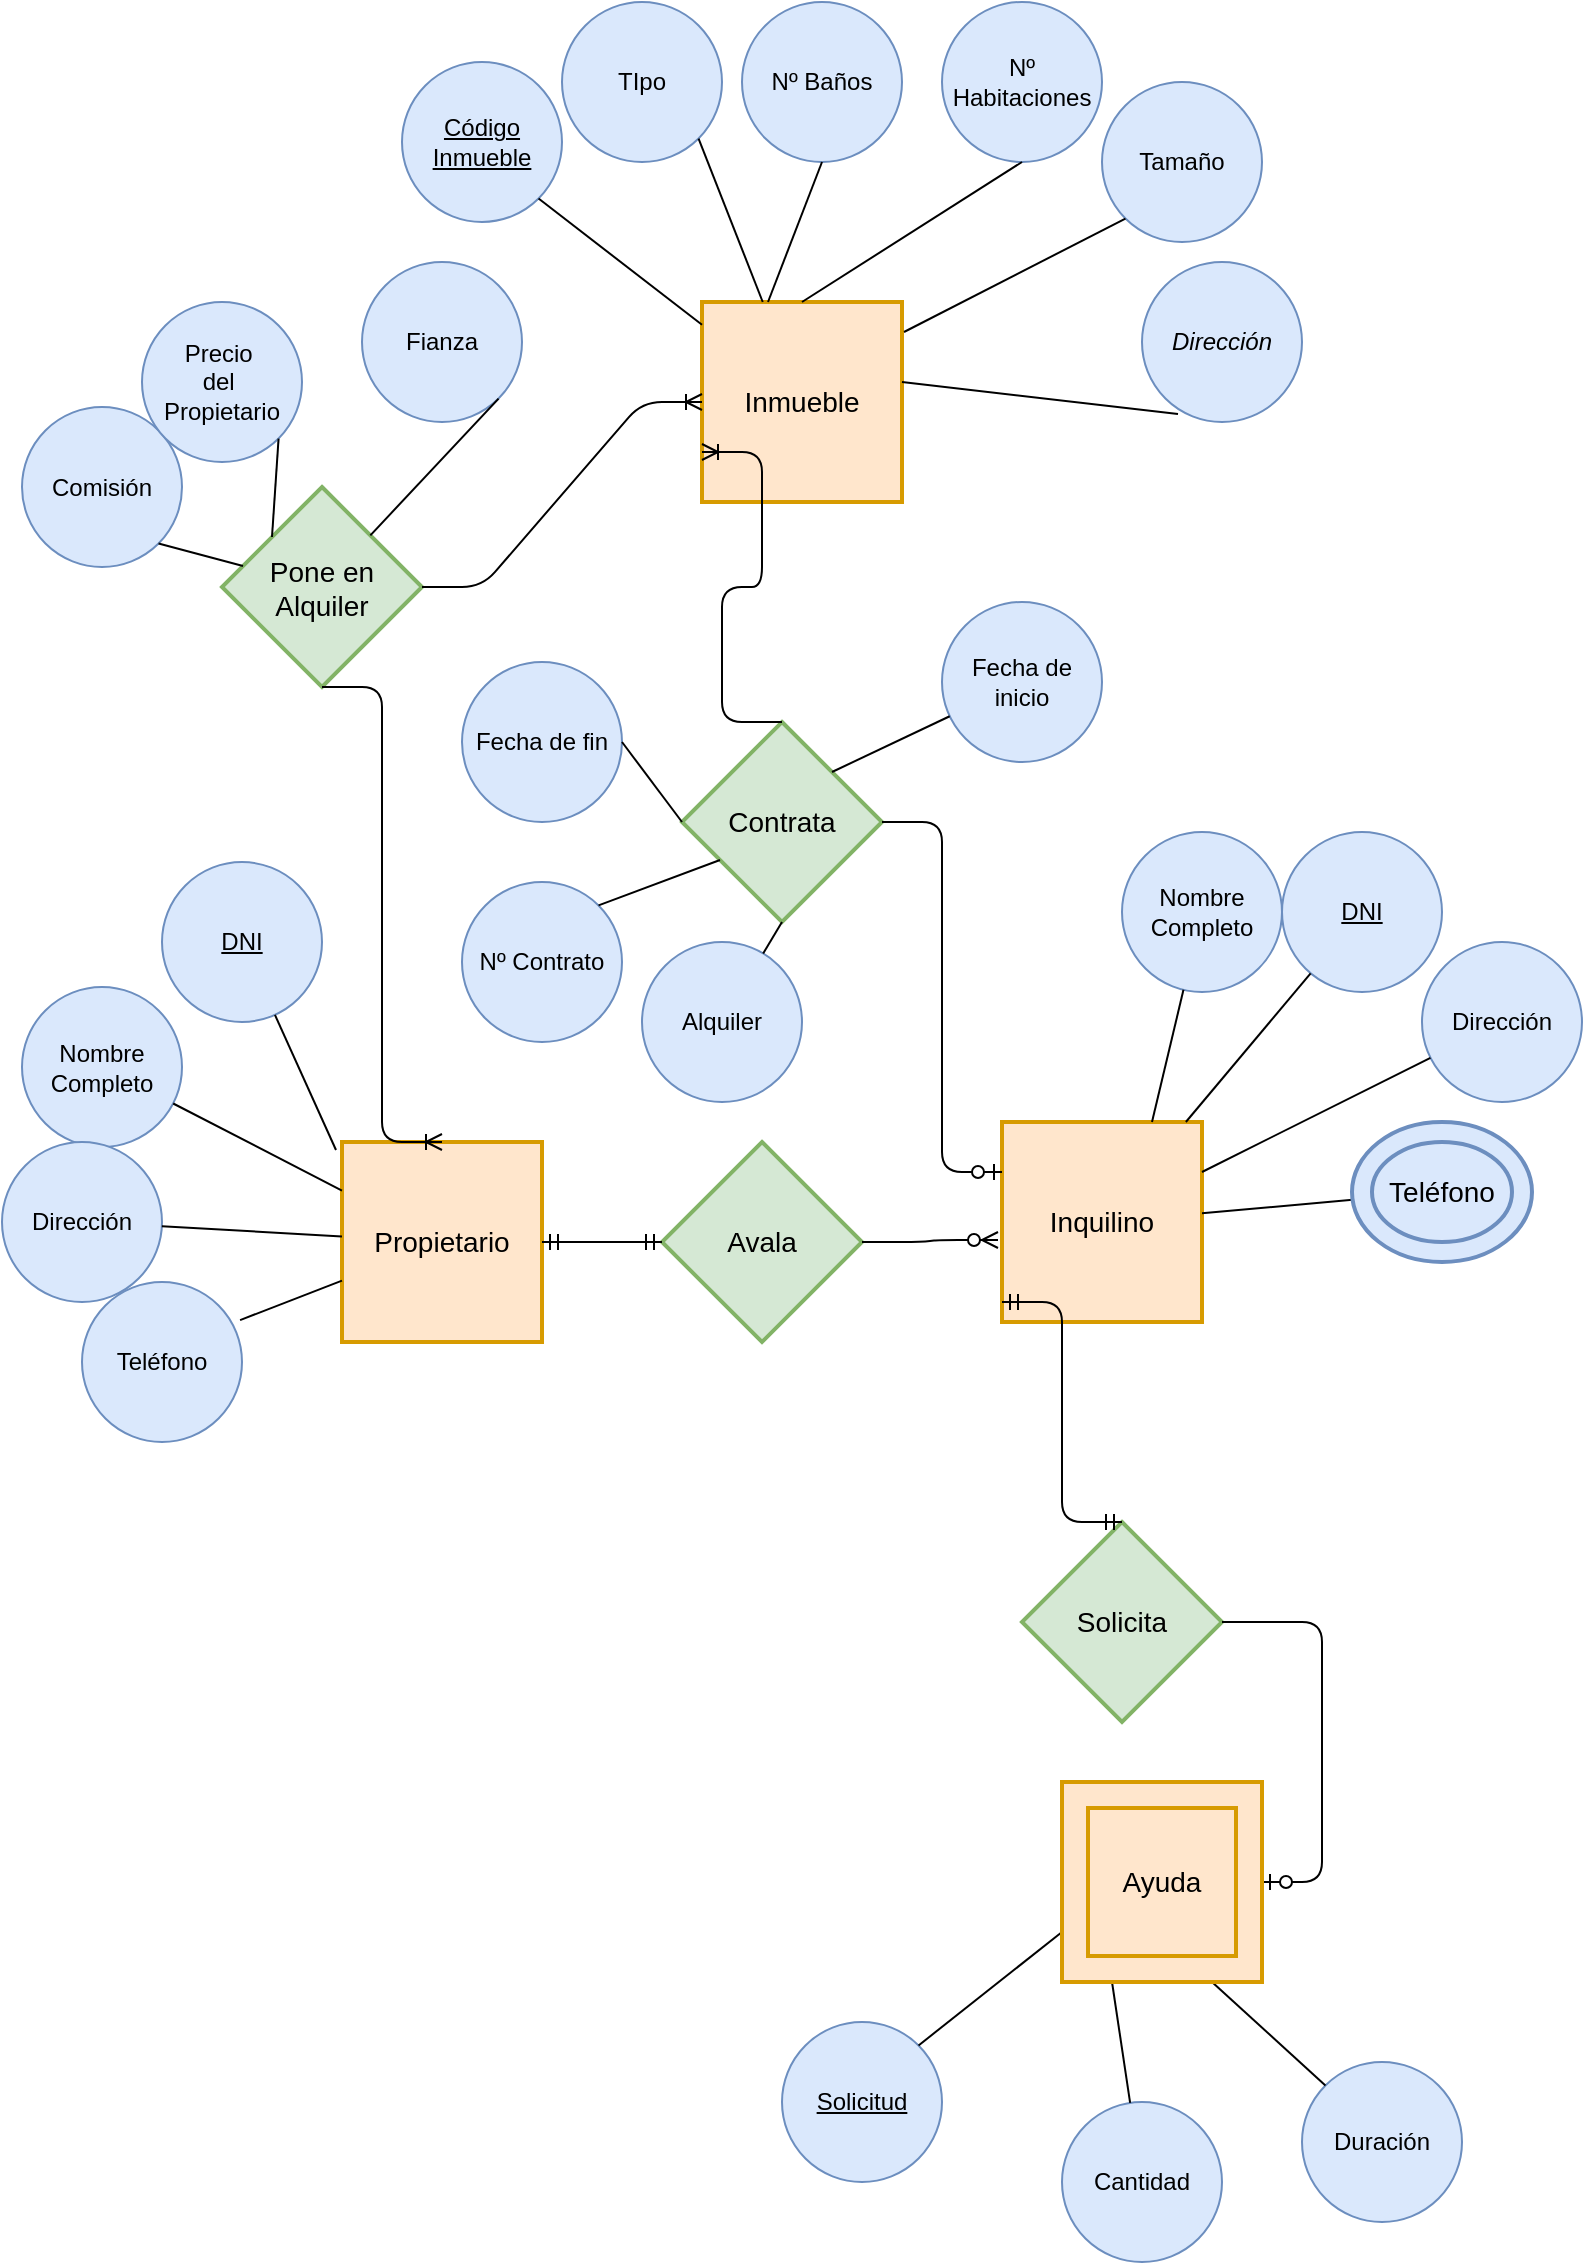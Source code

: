 <mxfile version="12.1.1" type="google" pages="1"><diagram id="SNdUaDsduLBvzhwdJiZV" name="Page-1"><mxGraphModel dx="1306" dy="470" grid="1" gridSize="10" guides="1" tooltips="1" connect="1" arrows="1" fold="1" page="1" pageScale="1" pageWidth="827" pageHeight="1169" math="0" shadow="0"><root><mxCell id="0"/><mxCell id="1" parent="0"/><mxCell id="9bPmbZM_afVlqbVSWpDs-1" value="Inmueble" style="strokeWidth=2;whiteSpace=wrap;html=1;align=center;fontSize=14;fillColor=#ffe6cc;strokeColor=#d79b00;" vertex="1" parent="1"><mxGeometry x="380" y="160" width="100" height="100" as="geometry"/></mxCell><mxCell id="9bPmbZM_afVlqbVSWpDs-2" value="Propietario" style="strokeWidth=2;whiteSpace=wrap;html=1;align=center;fontSize=14;fillColor=#ffe6cc;strokeColor=#d79b00;" vertex="1" parent="1"><mxGeometry x="200" y="580" width="100" height="100" as="geometry"/></mxCell><mxCell id="9bPmbZM_afVlqbVSWpDs-4" value="Nº Habitaciones" style="ellipse;whiteSpace=wrap;html=1;aspect=fixed;fillColor=#dae8fc;strokeColor=#6c8ebf;" vertex="1" parent="1"><mxGeometry x="500" y="10" width="80" height="80" as="geometry"/></mxCell><mxCell id="9bPmbZM_afVlqbVSWpDs-5" value="Tamaño" style="ellipse;whiteSpace=wrap;html=1;aspect=fixed;fillColor=#dae8fc;strokeColor=#6c8ebf;" vertex="1" parent="1"><mxGeometry x="580" y="50" width="80" height="80" as="geometry"/></mxCell><mxCell id="9bPmbZM_afVlqbVSWpDs-6" value="Nº Baños" style="ellipse;whiteSpace=wrap;html=1;aspect=fixed;fillColor=#dae8fc;strokeColor=#6c8ebf;" vertex="1" parent="1"><mxGeometry x="400" y="10" width="80" height="80" as="geometry"/></mxCell><mxCell id="9bPmbZM_afVlqbVSWpDs-7" value="Dirección" style="ellipse;whiteSpace=wrap;html=1;aspect=fixed;fontStyle=2;fillColor=#dae8fc;strokeColor=#6c8ebf;" vertex="1" parent="1"><mxGeometry x="600" y="140" width="80" height="80" as="geometry"/></mxCell><mxCell id="9bPmbZM_afVlqbVSWpDs-8" value="&lt;u&gt;Código Inmueble&lt;/u&gt;" style="ellipse;whiteSpace=wrap;html=1;aspect=fixed;fillColor=#dae8fc;strokeColor=#6c8ebf;" vertex="1" parent="1"><mxGeometry x="230" y="40" width="80" height="80" as="geometry"/></mxCell><mxCell id="9bPmbZM_afVlqbVSWpDs-9" value="TIpo" style="ellipse;whiteSpace=wrap;html=1;aspect=fixed;fillColor=#dae8fc;strokeColor=#6c8ebf;" vertex="1" parent="1"><mxGeometry x="310" y="10" width="80" height="80" as="geometry"/></mxCell><mxCell id="9bPmbZM_afVlqbVSWpDs-10" value="" style="endArrow=none;html=1;exitX=1;exitY=1;exitDx=0;exitDy=0;" edge="1" parent="1" source="9bPmbZM_afVlqbVSWpDs-8" target="9bPmbZM_afVlqbVSWpDs-1"><mxGeometry width="50" height="50" relative="1" as="geometry"><mxPoint x="285" y="255" as="sourcePoint"/><mxPoint x="335" y="205" as="targetPoint"/></mxGeometry></mxCell><mxCell id="9bPmbZM_afVlqbVSWpDs-11" value="" style="endArrow=none;html=1;entryX=0.225;entryY=0.95;entryDx=0;entryDy=0;entryPerimeter=0;exitX=1;exitY=0.4;exitDx=0;exitDy=0;exitPerimeter=0;" edge="1" parent="1" source="9bPmbZM_afVlqbVSWpDs-1" target="9bPmbZM_afVlqbVSWpDs-7"><mxGeometry width="50" height="50" relative="1" as="geometry"><mxPoint x="530" y="300" as="sourcePoint"/><mxPoint x="580" y="250" as="targetPoint"/></mxGeometry></mxCell><mxCell id="9bPmbZM_afVlqbVSWpDs-12" value="" style="endArrow=none;html=1;entryX=0.5;entryY=1;entryDx=0;entryDy=0;exitX=0.33;exitY=0;exitDx=0;exitDy=0;exitPerimeter=0;" edge="1" parent="1" source="9bPmbZM_afVlqbVSWpDs-1" target="9bPmbZM_afVlqbVSWpDs-6"><mxGeometry width="50" height="50" relative="1" as="geometry"><mxPoint x="390" y="200" as="sourcePoint"/><mxPoint x="440" y="150" as="targetPoint"/></mxGeometry></mxCell><mxCell id="9bPmbZM_afVlqbVSWpDs-13" value="" style="endArrow=none;html=1;entryX=0.5;entryY=1;entryDx=0;entryDy=0;exitX=0.5;exitY=0;exitDx=0;exitDy=0;" edge="1" parent="1" source="9bPmbZM_afVlqbVSWpDs-1" target="9bPmbZM_afVlqbVSWpDs-4"><mxGeometry width="50" height="50" relative="1" as="geometry"><mxPoint x="410" y="180" as="sourcePoint"/><mxPoint x="460" y="130" as="targetPoint"/></mxGeometry></mxCell><mxCell id="9bPmbZM_afVlqbVSWpDs-14" value="" style="endArrow=none;html=1;entryX=1;entryY=1;entryDx=0;entryDy=0;" edge="1" parent="1" source="9bPmbZM_afVlqbVSWpDs-1" target="9bPmbZM_afVlqbVSWpDs-9"><mxGeometry width="50" height="50" relative="1" as="geometry"><mxPoint x="310" y="165" as="sourcePoint"/><mxPoint x="360" y="115" as="targetPoint"/></mxGeometry></mxCell><mxCell id="9bPmbZM_afVlqbVSWpDs-15" value="" style="endArrow=none;html=1;entryX=0;entryY=1;entryDx=0;entryDy=0;exitX=1.01;exitY=0.15;exitDx=0;exitDy=0;exitPerimeter=0;" edge="1" parent="1" source="9bPmbZM_afVlqbVSWpDs-1" target="9bPmbZM_afVlqbVSWpDs-5"><mxGeometry width="50" height="50" relative="1" as="geometry"><mxPoint x="410" y="240" as="sourcePoint"/><mxPoint x="460" y="190" as="targetPoint"/></mxGeometry></mxCell><mxCell id="9bPmbZM_afVlqbVSWpDs-16" value="Pone en Alquiler" style="shape=rhombus;strokeWidth=2;fontSize=17;perimeter=rhombusPerimeter;whiteSpace=wrap;html=1;align=center;fontSize=14;fillColor=#d5e8d4;strokeColor=#82b366;" vertex="1" parent="1"><mxGeometry x="140" y="252.5" width="100" height="100" as="geometry"/></mxCell><mxCell id="9bPmbZM_afVlqbVSWpDs-17" value="Comisión" style="ellipse;whiteSpace=wrap;html=1;aspect=fixed;fillColor=#dae8fc;strokeColor=#6c8ebf;" vertex="1" parent="1"><mxGeometry x="40" y="212.5" width="80" height="80" as="geometry"/></mxCell><mxCell id="9bPmbZM_afVlqbVSWpDs-18" value="" style="endArrow=none;html=1;exitX=1;exitY=1;exitDx=0;exitDy=0;" edge="1" parent="1" source="9bPmbZM_afVlqbVSWpDs-17" target="9bPmbZM_afVlqbVSWpDs-16"><mxGeometry width="50" height="50" relative="1" as="geometry"><mxPoint x="295" y="265" as="sourcePoint"/><mxPoint x="390" y="230" as="targetPoint"/></mxGeometry></mxCell><mxCell id="9bPmbZM_afVlqbVSWpDs-19" value="Fianza" style="ellipse;whiteSpace=wrap;html=1;aspect=fixed;fillColor=#dae8fc;strokeColor=#6c8ebf;" vertex="1" parent="1"><mxGeometry x="210" y="140" width="80" height="80" as="geometry"/></mxCell><mxCell id="9bPmbZM_afVlqbVSWpDs-20" value="" style="endArrow=none;html=1;exitX=1;exitY=1;exitDx=0;exitDy=0;" edge="1" parent="1" source="9bPmbZM_afVlqbVSWpDs-19" target="9bPmbZM_afVlqbVSWpDs-16"><mxGeometry width="50" height="50" relative="1" as="geometry"><mxPoint x="305" y="275" as="sourcePoint"/><mxPoint x="400" y="240" as="targetPoint"/></mxGeometry></mxCell><mxCell id="9bPmbZM_afVlqbVSWpDs-21" value="Precio&amp;nbsp;&lt;br&gt;del&amp;nbsp;&lt;br&gt;Propietario" style="ellipse;whiteSpace=wrap;html=1;aspect=fixed;fillColor=#dae8fc;strokeColor=#6c8ebf;" vertex="1" parent="1"><mxGeometry x="100" y="160" width="80" height="80" as="geometry"/></mxCell><mxCell id="9bPmbZM_afVlqbVSWpDs-22" value="" style="endArrow=none;html=1;entryX=0;entryY=0;entryDx=0;entryDy=0;exitX=1;exitY=1;exitDx=0;exitDy=0;" edge="1" parent="1" source="9bPmbZM_afVlqbVSWpDs-21" target="9bPmbZM_afVlqbVSWpDs-16"><mxGeometry width="50" height="50" relative="1" as="geometry"><mxPoint x="105" y="297.5" as="sourcePoint"/><mxPoint x="187" y="297.5" as="targetPoint"/></mxGeometry></mxCell><mxCell id="9bPmbZM_afVlqbVSWpDs-24" value="" style="edgeStyle=entityRelationEdgeStyle;fontSize=12;html=1;endArrow=ERoneToMany;exitX=1;exitY=0.5;exitDx=0;exitDy=0;" edge="1" parent="1" source="9bPmbZM_afVlqbVSWpDs-16" target="9bPmbZM_afVlqbVSWpDs-1"><mxGeometry width="100" height="100" relative="1" as="geometry"><mxPoint x="270" y="310" as="sourcePoint"/><mxPoint x="370" y="210" as="targetPoint"/></mxGeometry></mxCell><mxCell id="9bPmbZM_afVlqbVSWpDs-25" value="" style="edgeStyle=entityRelationEdgeStyle;fontSize=12;html=1;endArrow=ERoneToMany;entryX=0.5;entryY=0;entryDx=0;entryDy=0;exitX=0.5;exitY=1;exitDx=0;exitDy=0;" edge="1" parent="1" source="9bPmbZM_afVlqbVSWpDs-16" target="9bPmbZM_afVlqbVSWpDs-2"><mxGeometry width="100" height="100" relative="1" as="geometry"><mxPoint x="200" y="353" as="sourcePoint"/><mxPoint x="470" y="352.5" as="targetPoint"/></mxGeometry></mxCell><mxCell id="9bPmbZM_afVlqbVSWpDs-28" value="Nombre Completo" style="ellipse;whiteSpace=wrap;html=1;aspect=fixed;fillColor=#dae8fc;strokeColor=#6c8ebf;" vertex="1" parent="1"><mxGeometry x="40" y="502.5" width="80" height="80" as="geometry"/></mxCell><mxCell id="9bPmbZM_afVlqbVSWpDs-29" value="DNI" style="ellipse;whiteSpace=wrap;html=1;aspect=fixed;fontStyle=4;fillColor=#dae8fc;strokeColor=#6c8ebf;" vertex="1" parent="1"><mxGeometry x="110" y="440" width="80" height="80" as="geometry"/></mxCell><mxCell id="9bPmbZM_afVlqbVSWpDs-30" value="Dirección" style="ellipse;whiteSpace=wrap;html=1;aspect=fixed;fillColor=#dae8fc;strokeColor=#6c8ebf;" vertex="1" parent="1"><mxGeometry x="30" y="580" width="80" height="80" as="geometry"/></mxCell><mxCell id="9bPmbZM_afVlqbVSWpDs-31" value="Teléfono" style="ellipse;whiteSpace=wrap;html=1;aspect=fixed;fillColor=#dae8fc;strokeColor=#6c8ebf;" vertex="1" parent="1"><mxGeometry x="70" y="650" width="80" height="80" as="geometry"/></mxCell><mxCell id="9bPmbZM_afVlqbVSWpDs-32" value="" style="endArrow=none;html=1;" edge="1" parent="1" source="9bPmbZM_afVlqbVSWpDs-28" target="9bPmbZM_afVlqbVSWpDs-2"><mxGeometry width="50" height="50" relative="1" as="geometry"><mxPoint x="101.284" y="479.784" as="sourcePoint"/><mxPoint x="190.077" y="494.423" as="targetPoint"/></mxGeometry></mxCell><mxCell id="9bPmbZM_afVlqbVSWpDs-33" value="" style="endArrow=none;html=1;entryX=-0.03;entryY=0.04;entryDx=0;entryDy=0;entryPerimeter=0;" edge="1" parent="1" source="9bPmbZM_afVlqbVSWpDs-29" target="9bPmbZM_afVlqbVSWpDs-2"><mxGeometry width="50" height="50" relative="1" as="geometry"><mxPoint x="152" y="440" as="sourcePoint"/><mxPoint x="220" y="470" as="targetPoint"/></mxGeometry></mxCell><mxCell id="9bPmbZM_afVlqbVSWpDs-34" value="" style="endArrow=none;html=1;" edge="1" parent="1" source="9bPmbZM_afVlqbVSWpDs-30" target="9bPmbZM_afVlqbVSWpDs-2"><mxGeometry width="50" height="50" relative="1" as="geometry"><mxPoint x="119.515" y="496.21" as="sourcePoint"/><mxPoint x="220" y="512.105" as="targetPoint"/></mxGeometry></mxCell><mxCell id="9bPmbZM_afVlqbVSWpDs-35" value="" style="endArrow=none;html=1;exitX=0.988;exitY=0.238;exitDx=0;exitDy=0;exitPerimeter=0;" edge="1" parent="1" source="9bPmbZM_afVlqbVSWpDs-31" target="9bPmbZM_afVlqbVSWpDs-2"><mxGeometry width="50" height="50" relative="1" as="geometry"><mxPoint x="129.515" y="506.21" as="sourcePoint"/><mxPoint x="230" y="522.105" as="targetPoint"/></mxGeometry></mxCell><mxCell id="9bPmbZM_afVlqbVSWpDs-36" value="Inquilino" style="strokeWidth=2;whiteSpace=wrap;html=1;align=center;fontSize=14;fillColor=#ffe6cc;strokeColor=#d79b00;" vertex="1" parent="1"><mxGeometry x="530" y="570" width="100" height="100" as="geometry"/></mxCell><mxCell id="9bPmbZM_afVlqbVSWpDs-37" value="Nombre Completo" style="ellipse;whiteSpace=wrap;html=1;aspect=fixed;fillColor=#dae8fc;strokeColor=#6c8ebf;" vertex="1" parent="1"><mxGeometry x="590" y="425" width="80" height="80" as="geometry"/></mxCell><mxCell id="9bPmbZM_afVlqbVSWpDs-38" value="DNI" style="ellipse;whiteSpace=wrap;html=1;aspect=fixed;fontStyle=4;fillColor=#dae8fc;strokeColor=#6c8ebf;" vertex="1" parent="1"><mxGeometry x="670" y="425" width="80" height="80" as="geometry"/></mxCell><mxCell id="9bPmbZM_afVlqbVSWpDs-39" value="Dirección" style="ellipse;whiteSpace=wrap;html=1;aspect=fixed;fillColor=#dae8fc;strokeColor=#6c8ebf;" vertex="1" parent="1"><mxGeometry x="740" y="480" width="80" height="80" as="geometry"/></mxCell><mxCell id="9bPmbZM_afVlqbVSWpDs-41" value="" style="endArrow=none;html=1;entryX=0.75;entryY=0;entryDx=0;entryDy=0;" edge="1" parent="1" source="9bPmbZM_afVlqbVSWpDs-37" target="9bPmbZM_afVlqbVSWpDs-36"><mxGeometry width="50" height="50" relative="1" as="geometry"><mxPoint x="691.284" y="459.784" as="sourcePoint"/><mxPoint x="643.333" y="430" as="targetPoint"/></mxGeometry></mxCell><mxCell id="9bPmbZM_afVlqbVSWpDs-42" value="" style="endArrow=none;html=1;" edge="1" parent="1" source="9bPmbZM_afVlqbVSWpDs-38" target="9bPmbZM_afVlqbVSWpDs-36"><mxGeometry width="50" height="50" relative="1" as="geometry"><mxPoint x="699.515" y="422.21" as="sourcePoint"/><mxPoint x="710" y="448.293" as="targetPoint"/></mxGeometry></mxCell><mxCell id="9bPmbZM_afVlqbVSWpDs-43" value="" style="endArrow=none;html=1;" edge="1" parent="1" source="9bPmbZM_afVlqbVSWpDs-39" target="9bPmbZM_afVlqbVSWpDs-36"><mxGeometry width="50" height="50" relative="1" as="geometry"><mxPoint x="709.515" y="476.21" as="sourcePoint"/><mxPoint x="710" y="505" as="targetPoint"/></mxGeometry></mxCell><mxCell id="9bPmbZM_afVlqbVSWpDs-44" value="" style="endArrow=none;html=1;" edge="1" parent="1" source="9bPmbZM_afVlqbVSWpDs-45" target="9bPmbZM_afVlqbVSWpDs-36"><mxGeometry width="50" height="50" relative="1" as="geometry"><mxPoint x="725.019" y="560.601" as="sourcePoint"/><mxPoint x="710" y="520.829" as="targetPoint"/></mxGeometry></mxCell><mxCell id="9bPmbZM_afVlqbVSWpDs-45" value="Teléfono" style="ellipse;shape=doubleEllipse;margin=10;strokeWidth=2;fontSize=14;whiteSpace=wrap;html=1;align=center;fillColor=#dae8fc;strokeColor=#6c8ebf;" vertex="1" parent="1"><mxGeometry x="705" y="570" width="90" height="70" as="geometry"/></mxCell><mxCell id="9bPmbZM_afVlqbVSWpDs-46" value="Avala" style="shape=rhombus;strokeWidth=2;fontSize=17;perimeter=rhombusPerimeter;whiteSpace=wrap;html=1;align=center;fontSize=14;fillColor=#d5e8d4;strokeColor=#82b366;" vertex="1" parent="1"><mxGeometry x="360" y="580" width="100" height="100" as="geometry"/></mxCell><mxCell id="9bPmbZM_afVlqbVSWpDs-47" value="" style="edgeStyle=entityRelationEdgeStyle;fontSize=12;html=1;endArrow=ERmandOne;startArrow=ERmandOne;entryX=0;entryY=0.5;entryDx=0;entryDy=0;exitX=1;exitY=0.5;exitDx=0;exitDy=0;" edge="1" parent="1" source="9bPmbZM_afVlqbVSWpDs-2" target="9bPmbZM_afVlqbVSWpDs-46"><mxGeometry width="100" height="100" relative="1" as="geometry"><mxPoint x="40" y="770" as="sourcePoint"/><mxPoint x="140" y="670" as="targetPoint"/></mxGeometry></mxCell><mxCell id="9bPmbZM_afVlqbVSWpDs-48" value="" style="edgeStyle=entityRelationEdgeStyle;fontSize=12;html=1;endArrow=ERzeroToMany;endFill=1;exitX=1;exitY=0.5;exitDx=0;exitDy=0;entryX=-0.02;entryY=0.59;entryDx=0;entryDy=0;entryPerimeter=0;" edge="1" parent="1" source="9bPmbZM_afVlqbVSWpDs-46" target="9bPmbZM_afVlqbVSWpDs-36"><mxGeometry width="100" height="100" relative="1" as="geometry"><mxPoint x="40" y="770" as="sourcePoint"/><mxPoint x="140" y="670" as="targetPoint"/></mxGeometry></mxCell><mxCell id="9bPmbZM_afVlqbVSWpDs-49" value="Contrata" style="shape=rhombus;strokeWidth=2;fontSize=17;perimeter=rhombusPerimeter;whiteSpace=wrap;html=1;align=center;fontSize=14;fillColor=#d5e8d4;strokeColor=#82b366;" vertex="1" parent="1"><mxGeometry x="370" y="370" width="100" height="100" as="geometry"/></mxCell><mxCell id="9bPmbZM_afVlqbVSWpDs-50" value="Nº Contrato" style="ellipse;whiteSpace=wrap;html=1;aspect=fixed;fillColor=#dae8fc;strokeColor=#6c8ebf;" vertex="1" parent="1"><mxGeometry x="260" y="450" width="80" height="80" as="geometry"/></mxCell><mxCell id="9bPmbZM_afVlqbVSWpDs-51" value="Fecha de inicio" style="ellipse;whiteSpace=wrap;html=1;aspect=fixed;fillColor=#dae8fc;strokeColor=#6c8ebf;" vertex="1" parent="1"><mxGeometry x="500" y="310" width="80" height="80" as="geometry"/></mxCell><mxCell id="9bPmbZM_afVlqbVSWpDs-52" value="Fecha de fin" style="ellipse;whiteSpace=wrap;html=1;aspect=fixed;fillColor=#dae8fc;strokeColor=#6c8ebf;" vertex="1" parent="1"><mxGeometry x="260" y="340" width="80" height="80" as="geometry"/></mxCell><mxCell id="9bPmbZM_afVlqbVSWpDs-53" value="Alquiler" style="ellipse;whiteSpace=wrap;html=1;aspect=fixed;fillColor=#dae8fc;strokeColor=#6c8ebf;" vertex="1" parent="1"><mxGeometry x="350" y="480" width="80" height="80" as="geometry"/></mxCell><mxCell id="9bPmbZM_afVlqbVSWpDs-55" value="" style="endArrow=none;html=1;entryX=1;entryY=0;entryDx=0;entryDy=0;" edge="1" parent="1" source="9bPmbZM_afVlqbVSWpDs-51" target="9bPmbZM_afVlqbVSWpDs-49"><mxGeometry width="50" height="50" relative="1" as="geometry"><mxPoint x="470.235" y="331.912" as="sourcePoint"/><mxPoint x="454.5" y="398" as="targetPoint"/></mxGeometry></mxCell><mxCell id="9bPmbZM_afVlqbVSWpDs-56" value="" style="endArrow=none;html=1;entryX=0;entryY=0.5;entryDx=0;entryDy=0;exitX=1;exitY=0.5;exitDx=0;exitDy=0;" edge="1" parent="1" source="9bPmbZM_afVlqbVSWpDs-52" target="9bPmbZM_afVlqbVSWpDs-49"><mxGeometry width="50" height="50" relative="1" as="geometry"><mxPoint x="380.409" y="378.486" as="sourcePoint"/><mxPoint x="405" y="400" as="targetPoint"/></mxGeometry></mxCell><mxCell id="9bPmbZM_afVlqbVSWpDs-57" value="" style="endArrow=none;html=1;entryX=0.19;entryY=0.69;entryDx=0;entryDy=0;exitX=1;exitY=0;exitDx=0;exitDy=0;entryPerimeter=0;" edge="1" parent="1" source="9bPmbZM_afVlqbVSWpDs-50" target="9bPmbZM_afVlqbVSWpDs-49"><mxGeometry width="50" height="50" relative="1" as="geometry"><mxPoint x="340" y="425" as="sourcePoint"/><mxPoint x="380" y="425" as="targetPoint"/></mxGeometry></mxCell><mxCell id="9bPmbZM_afVlqbVSWpDs-58" value="" style="endArrow=none;html=1;entryX=0.5;entryY=1;entryDx=0;entryDy=0;" edge="1" parent="1" source="9bPmbZM_afVlqbVSWpDs-53" target="9bPmbZM_afVlqbVSWpDs-49"><mxGeometry width="50" height="50" relative="1" as="geometry"><mxPoint x="350" y="435" as="sourcePoint"/><mxPoint x="390" y="435" as="targetPoint"/></mxGeometry></mxCell><mxCell id="9bPmbZM_afVlqbVSWpDs-59" value="" style="edgeStyle=entityRelationEdgeStyle;fontSize=12;html=1;endArrow=ERoneToMany;exitX=0.5;exitY=0;exitDx=0;exitDy=0;entryX=0;entryY=0.75;entryDx=0;entryDy=0;" edge="1" parent="1" source="9bPmbZM_afVlqbVSWpDs-49" target="9bPmbZM_afVlqbVSWpDs-1"><mxGeometry width="100" height="100" relative="1" as="geometry"><mxPoint x="530" y="382.5" as="sourcePoint"/><mxPoint x="630" y="282.5" as="targetPoint"/></mxGeometry></mxCell><mxCell id="9bPmbZM_afVlqbVSWpDs-60" value="" style="edgeStyle=entityRelationEdgeStyle;fontSize=12;html=1;endArrow=ERzeroToOne;endFill=1;exitX=1;exitY=0.5;exitDx=0;exitDy=0;entryX=0;entryY=0.25;entryDx=0;entryDy=0;" edge="1" parent="1" source="9bPmbZM_afVlqbVSWpDs-49" target="9bPmbZM_afVlqbVSWpDs-36"><mxGeometry width="100" height="100" relative="1" as="geometry"><mxPoint x="480" y="565" as="sourcePoint"/><mxPoint x="580" y="465" as="targetPoint"/></mxGeometry></mxCell><mxCell id="9bPmbZM_afVlqbVSWpDs-62" value="Cantidad" style="ellipse;whiteSpace=wrap;html=1;aspect=fixed;fillColor=#dae8fc;strokeColor=#6c8ebf;" vertex="1" parent="1"><mxGeometry x="560" y="1060" width="80" height="80" as="geometry"/></mxCell><mxCell id="9bPmbZM_afVlqbVSWpDs-63" value="Solicitud" style="ellipse;whiteSpace=wrap;html=1;aspect=fixed;fillColor=#dae8fc;strokeColor=#6c8ebf;fontStyle=4" vertex="1" parent="1"><mxGeometry x="420" y="1020" width="80" height="80" as="geometry"/></mxCell><mxCell id="9bPmbZM_afVlqbVSWpDs-64" value="Duración" style="ellipse;whiteSpace=wrap;html=1;aspect=fixed;fillColor=#dae8fc;strokeColor=#6c8ebf;" vertex="1" parent="1"><mxGeometry x="680" y="1040" width="80" height="80" as="geometry"/></mxCell><mxCell id="9bPmbZM_afVlqbVSWpDs-65" value="" style="endArrow=none;html=1;entryX=0;entryY=0.75;entryDx=0;entryDy=0;exitX=1;exitY=0;exitDx=0;exitDy=0;" edge="1" parent="1" source="9bPmbZM_afVlqbVSWpDs-63" target="9bPmbZM_afVlqbVSWpDs-71"><mxGeometry width="50" height="50" relative="1" as="geometry"><mxPoint x="450" y="1000" as="sourcePoint"/><mxPoint x="538" y="1000" as="targetPoint"/></mxGeometry></mxCell><mxCell id="9bPmbZM_afVlqbVSWpDs-66" value="" style="endArrow=none;html=1;entryX=0.25;entryY=1;entryDx=0;entryDy=0;" edge="1" parent="1" source="9bPmbZM_afVlqbVSWpDs-62" target="9bPmbZM_afVlqbVSWpDs-71"><mxGeometry width="50" height="50" relative="1" as="geometry"><mxPoint x="498.284" y="1041.716" as="sourcePoint"/><mxPoint x="574" y="1042" as="targetPoint"/></mxGeometry></mxCell><mxCell id="9bPmbZM_afVlqbVSWpDs-67" value="" style="endArrow=none;html=1;exitX=0;exitY=0;exitDx=0;exitDy=0;entryX=0.75;entryY=1;entryDx=0;entryDy=0;" edge="1" parent="1" source="9bPmbZM_afVlqbVSWpDs-64" target="9bPmbZM_afVlqbVSWpDs-71"><mxGeometry width="50" height="50" relative="1" as="geometry"><mxPoint x="508.284" y="1051.716" as="sourcePoint"/><mxPoint x="640" y="1016.844" as="targetPoint"/></mxGeometry></mxCell><mxCell id="9bPmbZM_afVlqbVSWpDs-68" value="Solicita" style="shape=rhombus;strokeWidth=2;fontSize=17;perimeter=rhombusPerimeter;whiteSpace=wrap;html=1;align=center;fontSize=14;fillColor=#d5e8d4;strokeColor=#82b366;" vertex="1" parent="1"><mxGeometry x="540" y="770" width="100" height="100" as="geometry"/></mxCell><mxCell id="9bPmbZM_afVlqbVSWpDs-69" value="" style="edgeStyle=entityRelationEdgeStyle;fontSize=12;html=1;endArrow=ERmandOne;startArrow=ERmandOne;exitX=0.5;exitY=0;exitDx=0;exitDy=0;entryX=0;entryY=0.9;entryDx=0;entryDy=0;entryPerimeter=0;" edge="1" parent="1" source="9bPmbZM_afVlqbVSWpDs-68" target="9bPmbZM_afVlqbVSWpDs-36"><mxGeometry width="100" height="100" relative="1" as="geometry"><mxPoint x="490" y="790" as="sourcePoint"/><mxPoint x="590" y="690" as="targetPoint"/></mxGeometry></mxCell><mxCell id="9bPmbZM_afVlqbVSWpDs-70" value="" style="edgeStyle=entityRelationEdgeStyle;fontSize=12;html=1;endArrow=ERzeroToOne;endFill=1;" edge="1" parent="1" source="9bPmbZM_afVlqbVSWpDs-68" target="9bPmbZM_afVlqbVSWpDs-71"><mxGeometry width="100" height="100" relative="1" as="geometry"><mxPoint x="630" y="960" as="sourcePoint"/><mxPoint x="640" y="990" as="targetPoint"/></mxGeometry></mxCell><mxCell id="9bPmbZM_afVlqbVSWpDs-71" value="Ayuda" style="shape=ext;strokeWidth=2;margin=10;double=1;whiteSpace=wrap;html=1;align=center;fontSize=14;fillColor=#ffe6cc;strokeColor=#d79b00;" vertex="1" parent="1"><mxGeometry x="560" y="900" width="100" height="100" as="geometry"/></mxCell></root></mxGraphModel></diagram></mxfile>